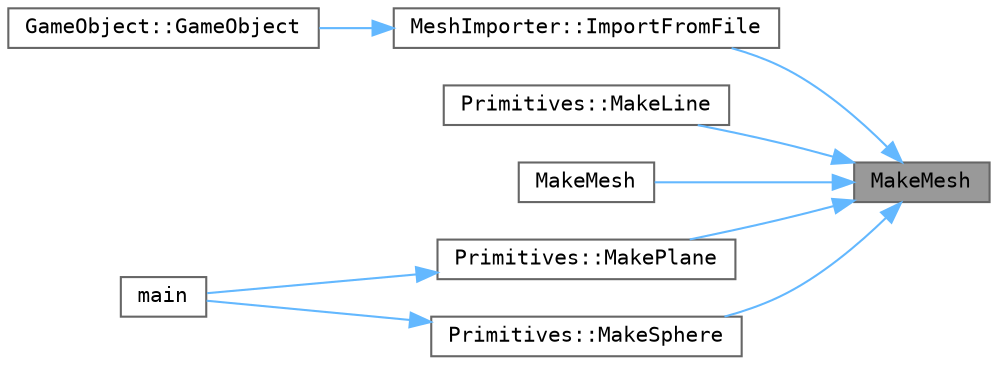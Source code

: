 digraph "MakeMesh"
{
 // LATEX_PDF_SIZE
  bgcolor="transparent";
  edge [fontname=Terminal,fontsize=10,labelfontname=Helvetica,labelfontsize=10];
  node [fontname=Terminal,fontsize=10,shape=box,height=0.2,width=0.4];
  rankdir="RL";
  Node1 [label="MakeMesh",height=0.2,width=0.4,color="gray40", fillcolor="grey60", style="filled", fontcolor="black",tooltip="Builds a mesh"];
  Node1 -> Node2 [dir="back",color="steelblue1",style="solid"];
  Node2 [label="MeshImporter::ImportFromFile",height=0.2,width=0.4,color="grey40", fillcolor="white", style="filled",URL="$namespace_mesh_importer.html#ab8b3f97ee0b8d59b091ddc74a55f91de",tooltip="Import a mesh from file"];
  Node2 -> Node3 [dir="back",color="steelblue1",style="solid"];
  Node3 [label="GameObject::GameObject",height=0.2,width=0.4,color="grey40", fillcolor="white", style="filled",URL="$class_game_object.html#a7a38f25773f8b8b82bd0d4019af599a8",tooltip=" "];
  Node1 -> Node4 [dir="back",color="steelblue1",style="solid"];
  Node4 [label="Primitives::MakeLine",height=0.2,width=0.4,color="grey40", fillcolor="white", style="filled",URL="$namespace_primitives.html#a11b32e1752c92d6df86bcd3877b6bd65",tooltip=" "];
  Node1 -> Node5 [dir="back",color="steelblue1",style="solid"];
  Node5 [label="MakeMesh",height=0.2,width=0.4,color="grey40", fillcolor="white", style="filled",URL="$_renderer_8cpp.html#aaa3d18276994ddea176f6fe95181c5eb",tooltip="Builds a mesh"];
  Node1 -> Node6 [dir="back",color="steelblue1",style="solid"];
  Node6 [label="Primitives::MakePlane",height=0.2,width=0.4,color="grey40", fillcolor="white", style="filled",URL="$namespace_primitives.html#a03774cd0af30bf294d51bcd43d937ff3",tooltip=" "];
  Node6 -> Node7 [dir="back",color="steelblue1",style="solid"];
  Node7 [label="main",height=0.2,width=0.4,color="grey40", fillcolor="white", style="filled",URL="$main_8cpp.html#ae66f6b31b5ad750f1fe042a706a4e3d4",tooltip=" "];
  Node1 -> Node8 [dir="back",color="steelblue1",style="solid"];
  Node8 [label="Primitives::MakeSphere",height=0.2,width=0.4,color="grey40", fillcolor="white", style="filled",URL="$namespace_primitives.html#ab1b6ee053dfdd05c13a82f08607c78c3",tooltip=" "];
  Node8 -> Node7 [dir="back",color="steelblue1",style="solid"];
}
